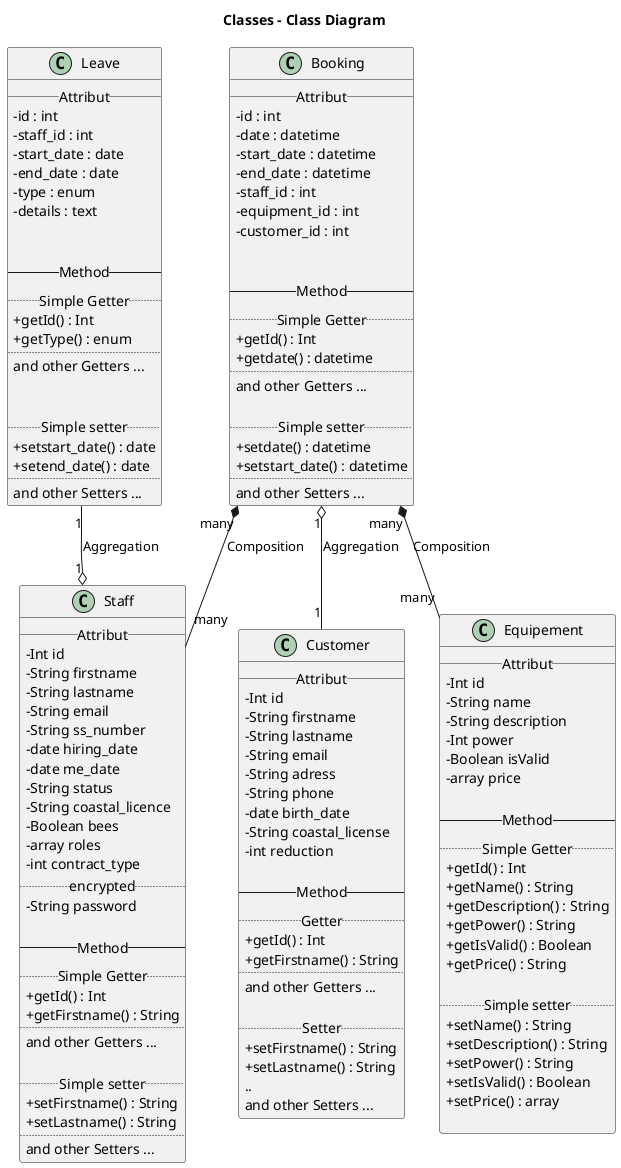 @startuml

title Classes - Class Diagram

skinparam classAttributeIconSize 0


class Customer{
    __ Attribut __
    -Int id
    -String firstname
    -String lastname
    -String email
    -String adress
    -String phone
    -date birth_date
    -String coastal_license
    -int reduction

    -- Method --
    .. Getter ..
    + getId() : Int
    + getFirstname() : String
    ..
    and other Getters ...

    .. Setter ..
    + setFirstname() : String
    + setLastname() : String
        ..
    and other Setters ...
}

class Equipement {
    __ Attribut __
    -Int id
    -String name
    -String description
    -Int power
    -Boolean isValid
    -array price

    -- Method --
    .. Simple Getter ..
    + getId() : Int
    + getName() : String
    + getDescription() : String
    + getPower() : String
    + getIsValid() : Boolean
    + getPrice() : String

    .. Simple setter ..
    + setName() : String
    + setDescription() : String
    + setPower() : String
    + setIsValid() : Boolean
    + setPrice() : array

}


class Staff{
    __ Attribut __
    -Int id
    -String firstname
    -String lastname
    -String email
    -String ss_number
    -date hiring_date
    -date me_date
    -String status
    -String coastal_licence
    -Boolean bees
    -array roles
    -int contract_type
    .. encrypted ..
    -String password

    -- Method --
    .. Simple Getter ..
    + getId() : Int
    + getFirstname() : String
    ..
    and other Getters ...

    .. Simple setter ..
    + setFirstname() : String
    + setLastname() : String
    ..
    and other Setters ...
}


class Booking{
    __ Attribut __
    - id : int 
	- date : datetime 
	- start_date : datetime 
	- end_date : datetime 
	- staff_id : int
	- equipment_id : int
	- customer_id : int 


    -- Method --
    .. Simple Getter ..
    + getId() : Int
    + getdate() : datetime
    ..
    and other Getters ...

    .. Simple setter ..
    + setdate() : datetime
    + setstart_date() : datetime
    ..
    and other Setters ...
}


class Leave {
    __ Attribut __
    - id : int 
	- staff_id : int
	- start_date : date 
	- end_date : date
	- type : enum
	- details : text 


    -- Method --
    .. Simple Getter ..
    + getId() : Int
    + getType() : enum
    ..
    and other Getters ...


    .. Simple setter ..
    + setstart_date() : date
    + setend_date() : date
    ..
    and other Setters ...
}

Booking "many"*-down-"many" Equipement: Composition
Booking  "1" o-down- "1" Customer: Aggregation
Booking "many"*-down-"many" Staff: Composition
Staff "1" o-up- "1" Leave: Aggregation


@enduml